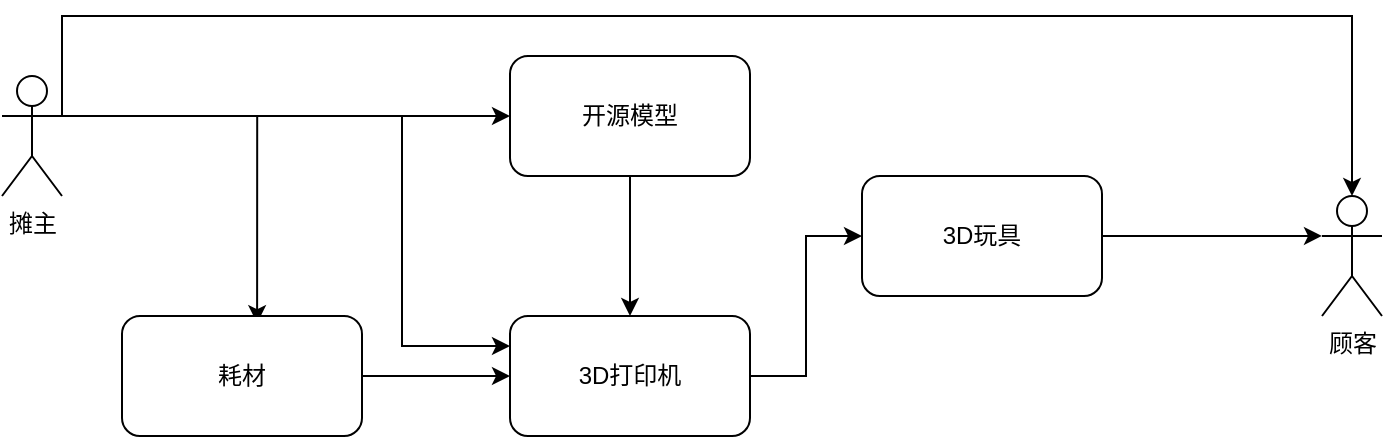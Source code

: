 <mxfile version="21.7.4" type="github" pages="3">
  <diagram name="初始阶段" id="jw7j3efEy1RLHnT7GN2Z">
    <mxGraphModel dx="1002" dy="575" grid="1" gridSize="10" guides="1" tooltips="1" connect="1" arrows="1" fold="1" page="1" pageScale="1" pageWidth="827" pageHeight="1169" math="0" shadow="0">
      <root>
        <mxCell id="0" />
        <mxCell id="1" parent="0" />
        <mxCell id="SdSy6VDpgg09yMkx23FY-1" value="顾客" style="shape=umlActor;verticalLabelPosition=bottom;verticalAlign=top;html=1;outlineConnect=0;" vertex="1" parent="1">
          <mxGeometry x="710" y="170" width="30" height="60" as="geometry" />
        </mxCell>
        <mxCell id="SdSy6VDpgg09yMkx23FY-9" value="" style="edgeStyle=orthogonalEdgeStyle;rounded=0;orthogonalLoop=1;jettySize=auto;html=1;exitX=1;exitY=0.333;exitDx=0;exitDy=0;exitPerimeter=0;entryX=0;entryY=0.5;entryDx=0;entryDy=0;" edge="1" parent="1" source="SdSy6VDpgg09yMkx23FY-3" target="SdSy6VDpgg09yMkx23FY-5">
          <mxGeometry relative="1" as="geometry" />
        </mxCell>
        <mxCell id="SdSy6VDpgg09yMkx23FY-13" style="edgeStyle=orthogonalEdgeStyle;rounded=0;orthogonalLoop=1;jettySize=auto;html=1;exitX=1;exitY=0.333;exitDx=0;exitDy=0;exitPerimeter=0;entryX=0.563;entryY=0.06;entryDx=0;entryDy=0;entryPerimeter=0;" edge="1" parent="1" source="SdSy6VDpgg09yMkx23FY-3" target="SdSy6VDpgg09yMkx23FY-12">
          <mxGeometry relative="1" as="geometry" />
        </mxCell>
        <mxCell id="SdSy6VDpgg09yMkx23FY-19" style="edgeStyle=orthogonalEdgeStyle;rounded=0;orthogonalLoop=1;jettySize=auto;html=1;exitX=1;exitY=0.333;exitDx=0;exitDy=0;exitPerimeter=0;entryX=0;entryY=0.25;entryDx=0;entryDy=0;" edge="1" parent="1" source="SdSy6VDpgg09yMkx23FY-3" target="SdSy6VDpgg09yMkx23FY-11">
          <mxGeometry relative="1" as="geometry">
            <Array as="points">
              <mxPoint x="250" y="130" />
              <mxPoint x="250" y="245" />
            </Array>
          </mxGeometry>
        </mxCell>
        <mxCell id="SdSy6VDpgg09yMkx23FY-21" style="edgeStyle=orthogonalEdgeStyle;rounded=0;orthogonalLoop=1;jettySize=auto;html=1;exitX=1;exitY=0.333;exitDx=0;exitDy=0;exitPerimeter=0;entryX=0.5;entryY=0;entryDx=0;entryDy=0;entryPerimeter=0;" edge="1" parent="1" source="SdSy6VDpgg09yMkx23FY-3" target="SdSy6VDpgg09yMkx23FY-1">
          <mxGeometry relative="1" as="geometry">
            <Array as="points">
              <mxPoint x="80" y="80" />
              <mxPoint x="725" y="80" />
            </Array>
          </mxGeometry>
        </mxCell>
        <mxCell id="SdSy6VDpgg09yMkx23FY-3" value="摊主" style="shape=umlActor;verticalLabelPosition=bottom;verticalAlign=top;html=1;outlineConnect=0;" vertex="1" parent="1">
          <mxGeometry x="50" y="110" width="30" height="60" as="geometry" />
        </mxCell>
        <mxCell id="SdSy6VDpgg09yMkx23FY-17" style="edgeStyle=orthogonalEdgeStyle;rounded=0;orthogonalLoop=1;jettySize=auto;html=1;exitX=0.5;exitY=1;exitDx=0;exitDy=0;entryX=0.5;entryY=0;entryDx=0;entryDy=0;" edge="1" parent="1" source="SdSy6VDpgg09yMkx23FY-5" target="SdSy6VDpgg09yMkx23FY-11">
          <mxGeometry relative="1" as="geometry" />
        </mxCell>
        <mxCell id="SdSy6VDpgg09yMkx23FY-5" value="开源模型" style="rounded=1;whiteSpace=wrap;html=1;" vertex="1" parent="1">
          <mxGeometry x="304" y="100" width="120" height="60" as="geometry" />
        </mxCell>
        <mxCell id="SdSy6VDpgg09yMkx23FY-20" style="edgeStyle=orthogonalEdgeStyle;rounded=0;orthogonalLoop=1;jettySize=auto;html=1;exitX=1;exitY=0.5;exitDx=0;exitDy=0;entryX=0;entryY=0.333;entryDx=0;entryDy=0;entryPerimeter=0;" edge="1" parent="1" source="SdSy6VDpgg09yMkx23FY-6" target="SdSy6VDpgg09yMkx23FY-1">
          <mxGeometry relative="1" as="geometry" />
        </mxCell>
        <mxCell id="SdSy6VDpgg09yMkx23FY-6" value="3D玩具" style="rounded=1;whiteSpace=wrap;html=1;" vertex="1" parent="1">
          <mxGeometry x="480" y="160" width="120" height="60" as="geometry" />
        </mxCell>
        <mxCell id="SdSy6VDpgg09yMkx23FY-16" style="edgeStyle=orthogonalEdgeStyle;rounded=0;orthogonalLoop=1;jettySize=auto;html=1;exitX=1;exitY=0.5;exitDx=0;exitDy=0;entryX=0;entryY=0.5;entryDx=0;entryDy=0;" edge="1" parent="1" source="SdSy6VDpgg09yMkx23FY-11" target="SdSy6VDpgg09yMkx23FY-6">
          <mxGeometry relative="1" as="geometry" />
        </mxCell>
        <mxCell id="SdSy6VDpgg09yMkx23FY-11" value="3D打印机" style="rounded=1;whiteSpace=wrap;html=1;" vertex="1" parent="1">
          <mxGeometry x="304" y="230" width="120" height="60" as="geometry" />
        </mxCell>
        <mxCell id="SdSy6VDpgg09yMkx23FY-18" style="edgeStyle=orthogonalEdgeStyle;rounded=0;orthogonalLoop=1;jettySize=auto;html=1;exitX=1;exitY=0.5;exitDx=0;exitDy=0;entryX=0;entryY=0.5;entryDx=0;entryDy=0;" edge="1" parent="1" source="SdSy6VDpgg09yMkx23FY-12" target="SdSy6VDpgg09yMkx23FY-11">
          <mxGeometry relative="1" as="geometry" />
        </mxCell>
        <mxCell id="SdSy6VDpgg09yMkx23FY-12" value="耗材" style="rounded=1;whiteSpace=wrap;html=1;" vertex="1" parent="1">
          <mxGeometry x="110" y="230" width="120" height="60" as="geometry" />
        </mxCell>
      </root>
    </mxGraphModel>
  </diagram>
  <diagram id="p1zaN8cH9IPirDvPwvv1" name="当前情况">
    <mxGraphModel dx="1002" dy="575" grid="1" gridSize="10" guides="1" tooltips="1" connect="1" arrows="1" fold="1" page="1" pageScale="1" pageWidth="827" pageHeight="1169" math="0" shadow="0">
      <root>
        <mxCell id="0" />
        <mxCell id="1" parent="0" />
      </root>
    </mxGraphModel>
  </diagram>
  <diagram id="fD8Ocd6tcx8sQcgmPEki" name="最终阶段">
    <mxGraphModel dx="1002" dy="575" grid="1" gridSize="10" guides="1" tooltips="1" connect="1" arrows="1" fold="1" page="1" pageScale="1" pageWidth="827" pageHeight="1169" math="0" shadow="0">
      <root>
        <mxCell id="0" />
        <mxCell id="1" parent="0" />
      </root>
    </mxGraphModel>
  </diagram>
</mxfile>
